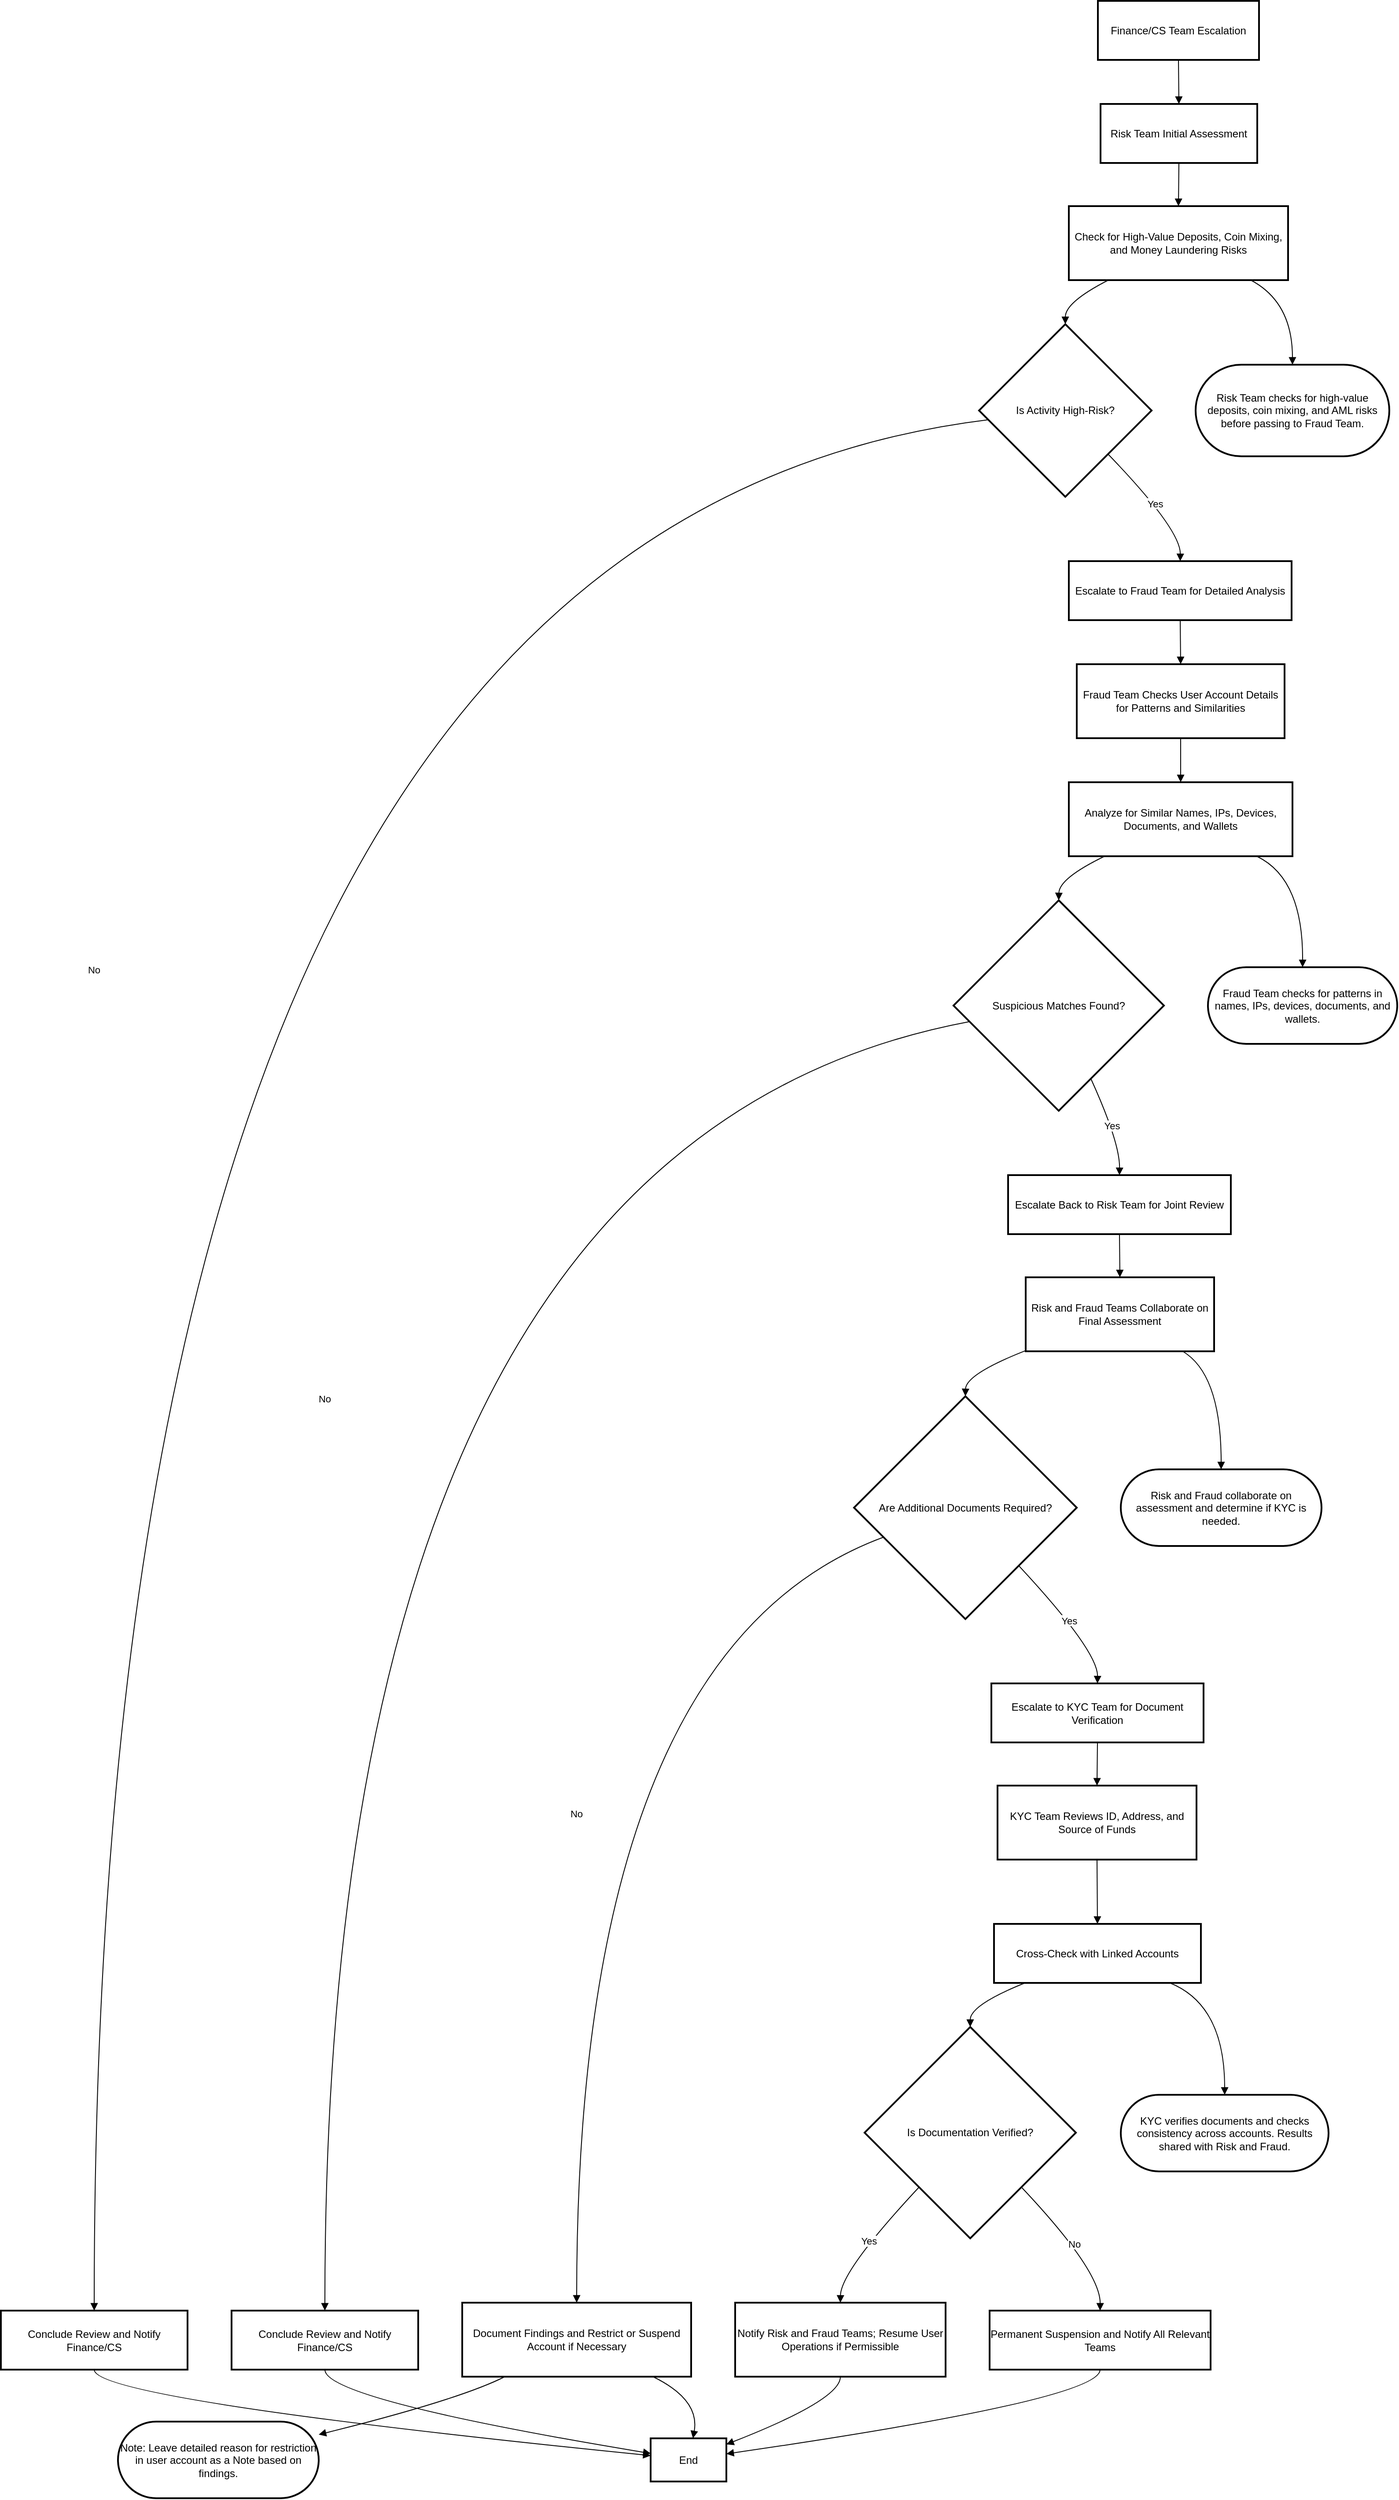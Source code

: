 <mxfile version="24.7.17">
  <diagram name="Page-1" id="gVG3369ZlGNJTKH-8xix">
    <mxGraphModel dx="989" dy="582" grid="1" gridSize="10" guides="1" tooltips="1" connect="1" arrows="1" fold="1" page="1" pageScale="1" pageWidth="850" pageHeight="1100" math="0" shadow="0">
      <root>
        <mxCell id="0" />
        <mxCell id="1" parent="0" />
        <mxCell id="3ruTunnWBNSDRX2Llkky-146" value="Finance/CS Team Escalation" style="whiteSpace=wrap;strokeWidth=2;" vertex="1" parent="1">
          <mxGeometry x="2086" y="1090" width="183" height="67" as="geometry" />
        </mxCell>
        <mxCell id="3ruTunnWBNSDRX2Llkky-147" value="Risk Team Initial Assessment" style="whiteSpace=wrap;strokeWidth=2;" vertex="1" parent="1">
          <mxGeometry x="2089" y="1207" width="178" height="67" as="geometry" />
        </mxCell>
        <mxCell id="3ruTunnWBNSDRX2Llkky-148" value="Check for High-Value Deposits, Coin Mixing, and Money Laundering Risks" style="whiteSpace=wrap;strokeWidth=2;" vertex="1" parent="1">
          <mxGeometry x="2053" y="1323" width="249" height="84" as="geometry" />
        </mxCell>
        <mxCell id="3ruTunnWBNSDRX2Llkky-149" value="Is Activity High-Risk?" style="rhombus;strokeWidth=2;whiteSpace=wrap;" vertex="1" parent="1">
          <mxGeometry x="1951" y="1457" width="196" height="196" as="geometry" />
        </mxCell>
        <mxCell id="3ruTunnWBNSDRX2Llkky-150" value="Conclude Review and Notify Finance/CS" style="whiteSpace=wrap;strokeWidth=2;" vertex="1" parent="1">
          <mxGeometry x="840" y="3712" width="212" height="67" as="geometry" />
        </mxCell>
        <mxCell id="3ruTunnWBNSDRX2Llkky-151" value="Escalate to Fraud Team for Detailed Analysis" style="whiteSpace=wrap;strokeWidth=2;" vertex="1" parent="1">
          <mxGeometry x="2053" y="1726" width="253" height="67" as="geometry" />
        </mxCell>
        <mxCell id="3ruTunnWBNSDRX2Llkky-152" value="Fraud Team Checks User Account Details for Patterns and Similarities" style="whiteSpace=wrap;strokeWidth=2;" vertex="1" parent="1">
          <mxGeometry x="2062" y="1843" width="236" height="84" as="geometry" />
        </mxCell>
        <mxCell id="3ruTunnWBNSDRX2Llkky-153" value="Analyze for Similar Names, IPs, Devices, Documents, and Wallets" style="whiteSpace=wrap;strokeWidth=2;" vertex="1" parent="1">
          <mxGeometry x="2053" y="1977" width="254" height="84" as="geometry" />
        </mxCell>
        <mxCell id="3ruTunnWBNSDRX2Llkky-154" value="Suspicious Matches Found?" style="rhombus;strokeWidth=2;whiteSpace=wrap;" vertex="1" parent="1">
          <mxGeometry x="1922" y="2111" width="239" height="239" as="geometry" />
        </mxCell>
        <mxCell id="3ruTunnWBNSDRX2Llkky-155" value="Conclude Review and Notify Finance/CS" style="whiteSpace=wrap;strokeWidth=2;" vertex="1" parent="1">
          <mxGeometry x="1102" y="3712" width="212" height="67" as="geometry" />
        </mxCell>
        <mxCell id="3ruTunnWBNSDRX2Llkky-156" value="Escalate Back to Risk Team for Joint Review" style="whiteSpace=wrap;strokeWidth=2;" vertex="1" parent="1">
          <mxGeometry x="1984" y="2423" width="253" height="67" as="geometry" />
        </mxCell>
        <mxCell id="3ruTunnWBNSDRX2Llkky-157" value="Risk and Fraud Teams Collaborate on Final Assessment" style="whiteSpace=wrap;strokeWidth=2;" vertex="1" parent="1">
          <mxGeometry x="2004" y="2539" width="214" height="84" as="geometry" />
        </mxCell>
        <mxCell id="3ruTunnWBNSDRX2Llkky-158" value="Are Additional Documents Required?" style="rhombus;strokeWidth=2;whiteSpace=wrap;" vertex="1" parent="1">
          <mxGeometry x="1809" y="2674" width="253" height="253" as="geometry" />
        </mxCell>
        <mxCell id="3ruTunnWBNSDRX2Llkky-159" value="Document Findings and Restrict or Suspend Account if Necessary" style="whiteSpace=wrap;strokeWidth=2;" vertex="1" parent="1">
          <mxGeometry x="1364" y="3703" width="260" height="84" as="geometry" />
        </mxCell>
        <mxCell id="3ruTunnWBNSDRX2Llkky-160" value="Note: Leave detailed reason for restriction in user account as a Note based on findings." style="rounded=1;whiteSpace=wrap;arcSize=50;strokeWidth=2;" vertex="1" parent="1">
          <mxGeometry x="973" y="3838" width="228" height="87" as="geometry" />
        </mxCell>
        <mxCell id="3ruTunnWBNSDRX2Llkky-161" value="Escalate to KYC Team for Document Verification" style="whiteSpace=wrap;strokeWidth=2;" vertex="1" parent="1">
          <mxGeometry x="1965" y="3000" width="241" height="67" as="geometry" />
        </mxCell>
        <mxCell id="3ruTunnWBNSDRX2Llkky-162" value="KYC Team Reviews ID, Address, and Source of Funds" style="whiteSpace=wrap;strokeWidth=2;" vertex="1" parent="1">
          <mxGeometry x="1972" y="3116" width="226" height="84" as="geometry" />
        </mxCell>
        <mxCell id="3ruTunnWBNSDRX2Llkky-163" value="Cross-Check with Linked Accounts" style="whiteSpace=wrap;strokeWidth=2;" vertex="1" parent="1">
          <mxGeometry x="1968" y="3273" width="235" height="67" as="geometry" />
        </mxCell>
        <mxCell id="3ruTunnWBNSDRX2Llkky-164" value="Is Documentation Verified?" style="rhombus;strokeWidth=2;whiteSpace=wrap;" vertex="1" parent="1">
          <mxGeometry x="1821" y="3390" width="240" height="240" as="geometry" />
        </mxCell>
        <mxCell id="3ruTunnWBNSDRX2Llkky-165" value="Notify Risk and Fraud Teams; Resume User Operations if Permissible" style="whiteSpace=wrap;strokeWidth=2;" vertex="1" parent="1">
          <mxGeometry x="1674" y="3703" width="239" height="84" as="geometry" />
        </mxCell>
        <mxCell id="3ruTunnWBNSDRX2Llkky-166" value="Permanent Suspension and Notify All Relevant Teams" style="whiteSpace=wrap;strokeWidth=2;" vertex="1" parent="1">
          <mxGeometry x="1963" y="3712" width="251" height="67" as="geometry" />
        </mxCell>
        <mxCell id="3ruTunnWBNSDRX2Llkky-167" value="End" style="whiteSpace=wrap;strokeWidth=2;" vertex="1" parent="1">
          <mxGeometry x="1578" y="3857" width="86" height="49" as="geometry" />
        </mxCell>
        <mxCell id="3ruTunnWBNSDRX2Llkky-168" value="Risk Team checks for high-value deposits, coin mixing, and AML risks before passing to Fraud Team." style="rounded=1;whiteSpace=wrap;arcSize=50;strokeWidth=2;" vertex="1" parent="1">
          <mxGeometry x="2197" y="1503" width="220" height="104" as="geometry" />
        </mxCell>
        <mxCell id="3ruTunnWBNSDRX2Llkky-169" value="Fraud Team checks for patterns in names, IPs, devices, documents, and wallets." style="rounded=1;whiteSpace=wrap;arcSize=50;strokeWidth=2;" vertex="1" parent="1">
          <mxGeometry x="2211" y="2187" width="215" height="87" as="geometry" />
        </mxCell>
        <mxCell id="3ruTunnWBNSDRX2Llkky-170" value="Risk and Fraud collaborate on assessment and determine if KYC is needed." style="rounded=1;whiteSpace=wrap;arcSize=50;strokeWidth=2;" vertex="1" parent="1">
          <mxGeometry x="2112" y="2757" width="228" height="87" as="geometry" />
        </mxCell>
        <mxCell id="3ruTunnWBNSDRX2Llkky-171" value="KYC verifies documents and checks consistency across accounts. Results shared with Risk and Fraud." style="rounded=1;whiteSpace=wrap;arcSize=50;strokeWidth=2;" vertex="1" parent="1">
          <mxGeometry x="2112" y="3467" width="236" height="87" as="geometry" />
        </mxCell>
        <mxCell id="3ruTunnWBNSDRX2Llkky-172" value="" style="curved=1;startArrow=none;endArrow=block;exitX=0.5;exitY=0.99;entryX=0.5;entryY=-0.01;rounded=0;" edge="1" parent="1" source="3ruTunnWBNSDRX2Llkky-146" target="3ruTunnWBNSDRX2Llkky-147">
          <mxGeometry relative="1" as="geometry">
            <Array as="points" />
          </mxGeometry>
        </mxCell>
        <mxCell id="3ruTunnWBNSDRX2Llkky-173" value="" style="curved=1;startArrow=none;endArrow=block;exitX=0.5;exitY=0.99;entryX=0.5;entryY=0;rounded=0;" edge="1" parent="1" source="3ruTunnWBNSDRX2Llkky-147" target="3ruTunnWBNSDRX2Llkky-148">
          <mxGeometry relative="1" as="geometry">
            <Array as="points" />
          </mxGeometry>
        </mxCell>
        <mxCell id="3ruTunnWBNSDRX2Llkky-174" value="" style="curved=1;startArrow=none;endArrow=block;exitX=0.18;exitY=1;entryX=0.5;entryY=0;rounded=0;" edge="1" parent="1" source="3ruTunnWBNSDRX2Llkky-148" target="3ruTunnWBNSDRX2Llkky-149">
          <mxGeometry relative="1" as="geometry">
            <Array as="points">
              <mxPoint x="2049" y="1432" />
            </Array>
          </mxGeometry>
        </mxCell>
        <mxCell id="3ruTunnWBNSDRX2Llkky-175" value="No" style="curved=1;startArrow=none;endArrow=block;exitX=0;exitY=0.56;entryX=0.5;entryY=0;rounded=0;" edge="1" parent="1" source="3ruTunnWBNSDRX2Llkky-149" target="3ruTunnWBNSDRX2Llkky-150">
          <mxGeometry relative="1" as="geometry">
            <Array as="points">
              <mxPoint x="946" y="1690" />
            </Array>
          </mxGeometry>
        </mxCell>
        <mxCell id="3ruTunnWBNSDRX2Llkky-176" value="Yes" style="curved=1;startArrow=none;endArrow=block;exitX=0.99;exitY=1;entryX=0.5;entryY=0;rounded=0;" edge="1" parent="1" source="3ruTunnWBNSDRX2Llkky-149" target="3ruTunnWBNSDRX2Llkky-151">
          <mxGeometry relative="1" as="geometry">
            <Array as="points">
              <mxPoint x="2180" y="1690" />
            </Array>
          </mxGeometry>
        </mxCell>
        <mxCell id="3ruTunnWBNSDRX2Llkky-177" value="" style="curved=1;startArrow=none;endArrow=block;exitX=0.5;exitY=1;entryX=0.5;entryY=0;rounded=0;" edge="1" parent="1" source="3ruTunnWBNSDRX2Llkky-151" target="3ruTunnWBNSDRX2Llkky-152">
          <mxGeometry relative="1" as="geometry">
            <Array as="points" />
          </mxGeometry>
        </mxCell>
        <mxCell id="3ruTunnWBNSDRX2Llkky-178" value="" style="curved=1;startArrow=none;endArrow=block;exitX=0.5;exitY=1;entryX=0.5;entryY=0;rounded=0;" edge="1" parent="1" source="3ruTunnWBNSDRX2Llkky-152" target="3ruTunnWBNSDRX2Llkky-153">
          <mxGeometry relative="1" as="geometry">
            <Array as="points" />
          </mxGeometry>
        </mxCell>
        <mxCell id="3ruTunnWBNSDRX2Llkky-179" value="" style="curved=1;startArrow=none;endArrow=block;exitX=0.16;exitY=1;entryX=0.5;entryY=0;rounded=0;" edge="1" parent="1" source="3ruTunnWBNSDRX2Llkky-153" target="3ruTunnWBNSDRX2Llkky-154">
          <mxGeometry relative="1" as="geometry">
            <Array as="points">
              <mxPoint x="2042" y="2086" />
            </Array>
          </mxGeometry>
        </mxCell>
        <mxCell id="3ruTunnWBNSDRX2Llkky-180" value="No" style="curved=1;startArrow=none;endArrow=block;exitX=0;exitY=0.59;entryX=0.5;entryY=0;rounded=0;" edge="1" parent="1" source="3ruTunnWBNSDRX2Llkky-154" target="3ruTunnWBNSDRX2Llkky-155">
          <mxGeometry relative="1" as="geometry">
            <Array as="points">
              <mxPoint x="1208" y="2386" />
            </Array>
          </mxGeometry>
        </mxCell>
        <mxCell id="3ruTunnWBNSDRX2Llkky-181" value="Yes" style="curved=1;startArrow=none;endArrow=block;exitX=0.72;exitY=1;entryX=0.5;entryY=0;rounded=0;" edge="1" parent="1" source="3ruTunnWBNSDRX2Llkky-154" target="3ruTunnWBNSDRX2Llkky-156">
          <mxGeometry relative="1" as="geometry">
            <Array as="points">
              <mxPoint x="2111" y="2386" />
            </Array>
          </mxGeometry>
        </mxCell>
        <mxCell id="3ruTunnWBNSDRX2Llkky-182" value="" style="curved=1;startArrow=none;endArrow=block;exitX=0.5;exitY=0.99;entryX=0.5;entryY=0;rounded=0;" edge="1" parent="1" source="3ruTunnWBNSDRX2Llkky-156" target="3ruTunnWBNSDRX2Llkky-157">
          <mxGeometry relative="1" as="geometry">
            <Array as="points" />
          </mxGeometry>
        </mxCell>
        <mxCell id="3ruTunnWBNSDRX2Llkky-183" value="" style="curved=1;startArrow=none;endArrow=block;exitX=0;exitY=0.99;entryX=0.5;entryY=0;rounded=0;" edge="1" parent="1" source="3ruTunnWBNSDRX2Llkky-157" target="3ruTunnWBNSDRX2Llkky-158">
          <mxGeometry relative="1" as="geometry">
            <Array as="points">
              <mxPoint x="1936" y="2649" />
            </Array>
          </mxGeometry>
        </mxCell>
        <mxCell id="3ruTunnWBNSDRX2Llkky-184" value="No" style="curved=1;startArrow=none;endArrow=block;exitX=0;exitY=0.68;entryX=0.5;entryY=0.01;rounded=0;" edge="1" parent="1" source="3ruTunnWBNSDRX2Llkky-158" target="3ruTunnWBNSDRX2Llkky-159">
          <mxGeometry relative="1" as="geometry">
            <Array as="points">
              <mxPoint x="1494" y="2963" />
            </Array>
          </mxGeometry>
        </mxCell>
        <mxCell id="3ruTunnWBNSDRX2Llkky-185" value="" style="curved=1;startArrow=none;endArrow=block;exitX=0.18;exitY=1.01;entryX=1;entryY=0.17;rounded=0;" edge="1" parent="1" source="3ruTunnWBNSDRX2Llkky-159" target="3ruTunnWBNSDRX2Llkky-160">
          <mxGeometry relative="1" as="geometry">
            <Array as="points">
              <mxPoint x="1361" y="3813" />
            </Array>
          </mxGeometry>
        </mxCell>
        <mxCell id="3ruTunnWBNSDRX2Llkky-186" value="Yes" style="curved=1;startArrow=none;endArrow=block;exitX=0.96;exitY=1;entryX=0.5;entryY=0;rounded=0;" edge="1" parent="1" source="3ruTunnWBNSDRX2Llkky-158" target="3ruTunnWBNSDRX2Llkky-161">
          <mxGeometry relative="1" as="geometry">
            <Array as="points">
              <mxPoint x="2086" y="2963" />
            </Array>
          </mxGeometry>
        </mxCell>
        <mxCell id="3ruTunnWBNSDRX2Llkky-187" value="" style="curved=1;startArrow=none;endArrow=block;exitX=0.5;exitY=0.99;entryX=0.5;entryY=0;rounded=0;" edge="1" parent="1" source="3ruTunnWBNSDRX2Llkky-161" target="3ruTunnWBNSDRX2Llkky-162">
          <mxGeometry relative="1" as="geometry">
            <Array as="points" />
          </mxGeometry>
        </mxCell>
        <mxCell id="3ruTunnWBNSDRX2Llkky-188" value="" style="curved=1;startArrow=none;endArrow=block;exitX=0.5;exitY=1.01;entryX=0.5;entryY=0.01;rounded=0;" edge="1" parent="1" source="3ruTunnWBNSDRX2Llkky-162" target="3ruTunnWBNSDRX2Llkky-163">
          <mxGeometry relative="1" as="geometry">
            <Array as="points" />
          </mxGeometry>
        </mxCell>
        <mxCell id="3ruTunnWBNSDRX2Llkky-189" value="" style="curved=1;startArrow=none;endArrow=block;exitX=0.15;exitY=1;entryX=0.5;entryY=0;rounded=0;" edge="1" parent="1" source="3ruTunnWBNSDRX2Llkky-163" target="3ruTunnWBNSDRX2Llkky-164">
          <mxGeometry relative="1" as="geometry">
            <Array as="points">
              <mxPoint x="1941" y="3365" />
            </Array>
          </mxGeometry>
        </mxCell>
        <mxCell id="3ruTunnWBNSDRX2Llkky-190" value="Yes" style="curved=1;startArrow=none;endArrow=block;exitX=0.03;exitY=1;entryX=0.5;entryY=0.01;rounded=0;" edge="1" parent="1" source="3ruTunnWBNSDRX2Llkky-164" target="3ruTunnWBNSDRX2Llkky-165">
          <mxGeometry relative="1" as="geometry">
            <Array as="points">
              <mxPoint x="1794" y="3667" />
            </Array>
          </mxGeometry>
        </mxCell>
        <mxCell id="3ruTunnWBNSDRX2Llkky-191" value="No" style="curved=1;startArrow=none;endArrow=block;exitX=0.97;exitY=1;entryX=0.5;entryY=0;rounded=0;" edge="1" parent="1" source="3ruTunnWBNSDRX2Llkky-164" target="3ruTunnWBNSDRX2Llkky-166">
          <mxGeometry relative="1" as="geometry">
            <Array as="points">
              <mxPoint x="2089" y="3667" />
            </Array>
          </mxGeometry>
        </mxCell>
        <mxCell id="3ruTunnWBNSDRX2Llkky-192" value="" style="curved=1;startArrow=none;endArrow=block;exitX=0.5;exitY=1;entryX=0;entryY=0.4;rounded=0;" edge="1" parent="1" source="3ruTunnWBNSDRX2Llkky-150" target="3ruTunnWBNSDRX2Llkky-167">
          <mxGeometry relative="1" as="geometry">
            <Array as="points">
              <mxPoint x="946" y="3813" />
            </Array>
          </mxGeometry>
        </mxCell>
        <mxCell id="3ruTunnWBNSDRX2Llkky-193" value="" style="curved=1;startArrow=none;endArrow=block;exitX=0.5;exitY=1;entryX=0;entryY=0.35;rounded=0;" edge="1" parent="1" source="3ruTunnWBNSDRX2Llkky-155" target="3ruTunnWBNSDRX2Llkky-167">
          <mxGeometry relative="1" as="geometry">
            <Array as="points">
              <mxPoint x="1208" y="3813" />
            </Array>
          </mxGeometry>
        </mxCell>
        <mxCell id="3ruTunnWBNSDRX2Llkky-194" value="" style="curved=1;startArrow=none;endArrow=block;exitX=0.84;exitY=1.01;entryX=0.56;entryY=-0.01;rounded=0;" edge="1" parent="1" source="3ruTunnWBNSDRX2Llkky-159" target="3ruTunnWBNSDRX2Llkky-167">
          <mxGeometry relative="1" as="geometry">
            <Array as="points">
              <mxPoint x="1634" y="3813" />
            </Array>
          </mxGeometry>
        </mxCell>
        <mxCell id="3ruTunnWBNSDRX2Llkky-195" value="" style="curved=1;startArrow=none;endArrow=block;exitX=0.5;exitY=1.01;entryX=1;entryY=0.14;rounded=0;" edge="1" parent="1" source="3ruTunnWBNSDRX2Llkky-165" target="3ruTunnWBNSDRX2Llkky-167">
          <mxGeometry relative="1" as="geometry">
            <Array as="points">
              <mxPoint x="1794" y="3813" />
            </Array>
          </mxGeometry>
        </mxCell>
        <mxCell id="3ruTunnWBNSDRX2Llkky-196" value="" style="curved=1;startArrow=none;endArrow=block;exitX=0.5;exitY=1;entryX=1;entryY=0.36;rounded=0;" edge="1" parent="1" source="3ruTunnWBNSDRX2Llkky-166" target="3ruTunnWBNSDRX2Llkky-167">
          <mxGeometry relative="1" as="geometry">
            <Array as="points">
              <mxPoint x="2089" y="3813" />
            </Array>
          </mxGeometry>
        </mxCell>
        <mxCell id="3ruTunnWBNSDRX2Llkky-197" value="" style="curved=1;startArrow=none;endArrow=block;exitX=0.83;exitY=1;entryX=0.5;entryY=0;rounded=0;" edge="1" parent="1" source="3ruTunnWBNSDRX2Llkky-148" target="3ruTunnWBNSDRX2Llkky-168">
          <mxGeometry relative="1" as="geometry">
            <Array as="points">
              <mxPoint x="2307" y="1432" />
            </Array>
          </mxGeometry>
        </mxCell>
        <mxCell id="3ruTunnWBNSDRX2Llkky-198" value="" style="curved=1;startArrow=none;endArrow=block;exitX=0.84;exitY=1;entryX=0.5;entryY=0;rounded=0;" edge="1" parent="1" source="3ruTunnWBNSDRX2Llkky-153" target="3ruTunnWBNSDRX2Llkky-169">
          <mxGeometry relative="1" as="geometry">
            <Array as="points">
              <mxPoint x="2319" y="2086" />
            </Array>
          </mxGeometry>
        </mxCell>
        <mxCell id="3ruTunnWBNSDRX2Llkky-199" value="" style="curved=1;startArrow=none;endArrow=block;exitX=0.84;exitY=1.01;entryX=0.5;entryY=0;rounded=0;" edge="1" parent="1" source="3ruTunnWBNSDRX2Llkky-157" target="3ruTunnWBNSDRX2Llkky-170">
          <mxGeometry relative="1" as="geometry">
            <Array as="points">
              <mxPoint x="2226" y="2649" />
            </Array>
          </mxGeometry>
        </mxCell>
        <mxCell id="3ruTunnWBNSDRX2Llkky-200" value="" style="curved=1;startArrow=none;endArrow=block;exitX=0.85;exitY=1;entryX=0.5;entryY=0;rounded=0;" edge="1" parent="1" source="3ruTunnWBNSDRX2Llkky-163" target="3ruTunnWBNSDRX2Llkky-171">
          <mxGeometry relative="1" as="geometry">
            <Array as="points">
              <mxPoint x="2230" y="3365" />
            </Array>
          </mxGeometry>
        </mxCell>
      </root>
    </mxGraphModel>
  </diagram>
</mxfile>

